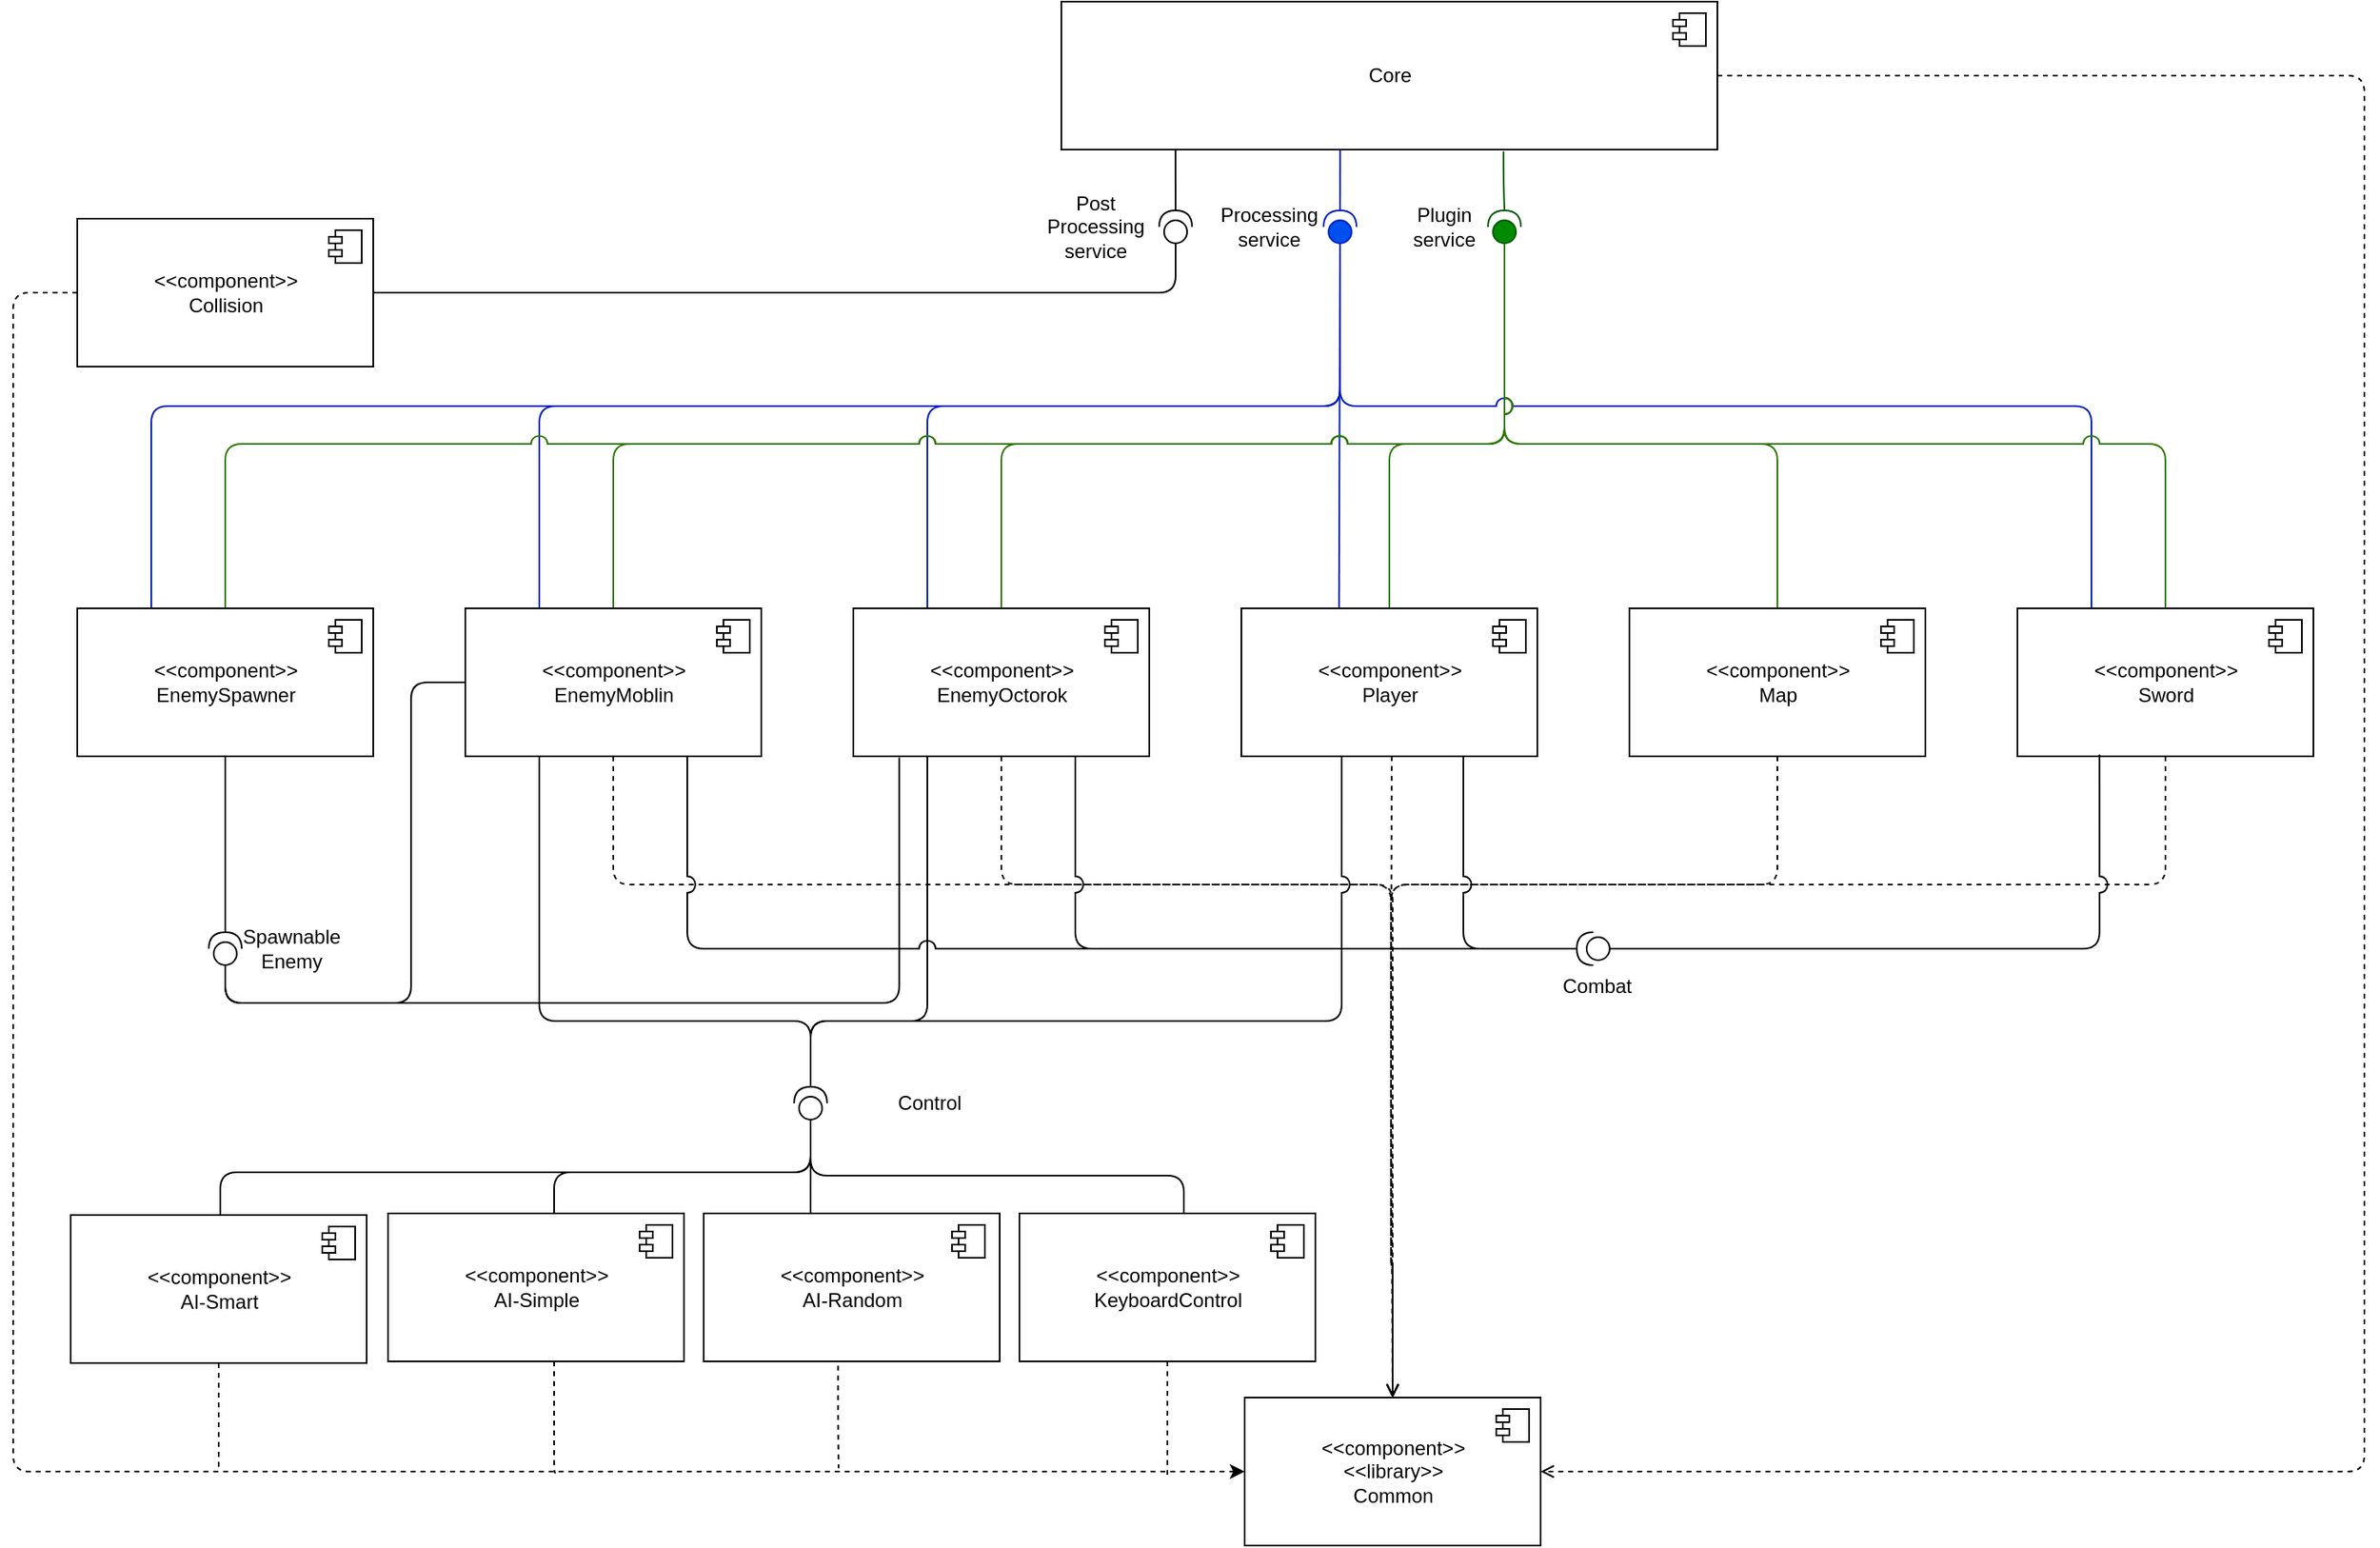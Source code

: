 <mxfile version="20.5.3" type="embed"><diagram id="fLNG6U10Jc3AvwP7Pfjn" name="Page-1"><mxGraphModel dx="98" dy="-1097" grid="0" gridSize="10" guides="1" tooltips="1" connect="1" arrows="1" fold="1" page="0" pageScale="1" pageWidth="827" pageHeight="1169" background="none" math="0" shadow="0"><root><mxCell id="0"/><mxCell id="1" parent="0"/><mxCell id="5lTu8dcaC-K2s0UTSZmU-24" style="edgeStyle=orthogonalEdgeStyle;html=1;exitX=0.674;exitY=1.013;exitDx=0;exitDy=0;entryX=1;entryY=0.5;entryDx=0;entryDy=0;entryPerimeter=0;strokeColor=#005700;endArrow=none;endFill=0;exitPerimeter=0;fillColor=#008a00;" parent="1" source="5lTu8dcaC-K2s0UTSZmU-1" target="5lTu8dcaC-K2s0UTSZmU-23" edge="1"><mxGeometry relative="1" as="geometry"/></mxCell><mxCell id="Dqz88kb-FHzcmxErnvod-14" style="edgeStyle=orthogonalEdgeStyle;html=1;dashed=1;endArrow=open;endFill=0;entryX=1;entryY=0.5;entryDx=0;entryDy=0;exitX=1;exitY=0.5;exitDx=0;exitDy=0;" parent="1" source="5lTu8dcaC-K2s0UTSZmU-1" target="8" edge="1"><mxGeometry relative="1" as="geometry"><mxPoint x="2411" y="2480" as="targetPoint"/><Array as="points"><mxPoint x="2345" y="1824"/><mxPoint x="2345" y="2673"/></Array></mxGeometry></mxCell><mxCell id="5lTu8dcaC-K2s0UTSZmU-1" value="Core" style="html=1;dropTarget=0;" parent="1" vertex="1"><mxGeometry x="1552.5" y="1779" width="399" height="90" as="geometry"/></mxCell><mxCell id="5lTu8dcaC-K2s0UTSZmU-2" value="" style="shape=module;jettyWidth=8;jettyHeight=4;" parent="5lTu8dcaC-K2s0UTSZmU-1" vertex="1"><mxGeometry x="1" width="20" height="20" relative="1" as="geometry"><mxPoint x="-27" y="7" as="offset"/></mxGeometry></mxCell><mxCell id="Dqz88kb-FHzcmxErnvod-9" style="edgeStyle=none;html=1;entryX=0.5;entryY=0;entryDx=0;entryDy=0;dashed=1;endArrow=open;endFill=0;exitX=0.508;exitY=0.998;exitDx=0;exitDy=0;exitPerimeter=0;" parent="1" source="5lTu8dcaC-K2s0UTSZmU-3" target="8" edge="1"><mxGeometry relative="1" as="geometry"><Array as="points"><mxPoint x="1753" y="2433"/></Array></mxGeometry></mxCell><mxCell id="57" style="edgeStyle=orthogonalEdgeStyle;jumpStyle=arc;jumpSize=10;html=1;exitX=0.33;exitY=0.004;exitDx=0;exitDy=0;endArrow=none;endFill=0;entryX=0;entryY=0.5;entryDx=0;entryDy=0;entryPerimeter=0;exitPerimeter=0;fillColor=#0050ef;strokeColor=#001DBC;" parent="1" source="5lTu8dcaC-K2s0UTSZmU-3" target="Dqz88kb-FHzcmxErnvod-2" edge="1"><mxGeometry relative="1" as="geometry"><mxPoint x="1754.667" y="1957.5" as="targetPoint"/><Array as="points"><mxPoint x="1722" y="2148"/></Array></mxGeometry></mxCell><mxCell id="63" style="edgeStyle=orthogonalEdgeStyle;jumpStyle=arc;jumpSize=10;html=1;endArrow=none;endFill=0;entryX=0;entryY=0.5;entryDx=0;entryDy=0;entryPerimeter=0;fillColor=#60a917;strokeColor=#2D7600;" parent="1" source="5lTu8dcaC-K2s0UTSZmU-3" target="5lTu8dcaC-K2s0UTSZmU-23" edge="1"><mxGeometry relative="1" as="geometry"><mxPoint x="1876.095" y="1907.667" as="targetPoint"/><Array as="points"><mxPoint x="1752" y="2048"/><mxPoint x="1822" y="2048"/></Array></mxGeometry></mxCell><mxCell id="5lTu8dcaC-K2s0UTSZmU-3" value="&amp;lt;&amp;lt;component&amp;gt;&amp;gt;&lt;br&gt;Player" style="html=1;dropTarget=0;" parent="1" vertex="1"><mxGeometry x="1662" y="2148" width="180" height="90" as="geometry"/></mxCell><mxCell id="5lTu8dcaC-K2s0UTSZmU-4" value="" style="shape=module;jettyWidth=8;jettyHeight=4;" parent="5lTu8dcaC-K2s0UTSZmU-3" vertex="1"><mxGeometry x="1" width="20" height="20" relative="1" as="geometry"><mxPoint x="-27" y="7" as="offset"/></mxGeometry></mxCell><mxCell id="5lTu8dcaC-K2s0UTSZmU-7" style="edgeStyle=none;html=1;exitX=1;exitY=0.5;exitDx=0;exitDy=0;exitPerimeter=0;endArrow=none;endFill=0;entryX=0.425;entryY=1.004;entryDx=0;entryDy=0;entryPerimeter=0;fillColor=#0050ef;strokeColor=#001DBC;" parent="1" source="Dqz88kb-FHzcmxErnvod-2" target="5lTu8dcaC-K2s0UTSZmU-1" edge="1"><mxGeometry relative="1" as="geometry"><mxPoint x="1753" y="1803" as="targetPoint"/></mxGeometry></mxCell><mxCell id="Dqz88kb-FHzcmxErnvod-2" value="" style="shape=providedRequiredInterface;html=1;verticalLabelPosition=bottom;rotation=-90;fillColor=#0050ef;fontColor=#ffffff;strokeColor=#001DBC;" parent="1" vertex="1"><mxGeometry x="1712" y="1906" width="20" height="20" as="geometry"/></mxCell><mxCell id="Dqz88kb-FHzcmxErnvod-10" style="edgeStyle=orthogonalEdgeStyle;html=1;entryX=0.5;entryY=0;entryDx=0;entryDy=0;dashed=1;endArrow=open;endFill=0;" parent="1" source="5lTu8dcaC-K2s0UTSZmU-9" target="8" edge="1"><mxGeometry relative="1" as="geometry"><Array as="points"><mxPoint x="1516" y="2316"/><mxPoint x="1753" y="2316"/><mxPoint x="1753" y="2548"/></Array></mxGeometry></mxCell><mxCell id="56" style="edgeStyle=orthogonalEdgeStyle;jumpStyle=arc;jumpSize=10;html=1;entryX=0;entryY=0.5;entryDx=0;entryDy=0;entryPerimeter=0;endArrow=none;endFill=0;exitX=0.25;exitY=0;exitDx=0;exitDy=0;fillColor=#0050ef;strokeColor=#001DBC;" parent="1" source="5lTu8dcaC-K2s0UTSZmU-9" target="Dqz88kb-FHzcmxErnvod-2" edge="1"><mxGeometry relative="1" as="geometry"><Array as="points"><mxPoint x="1471" y="2025"/><mxPoint x="1722" y="2025"/></Array></mxGeometry></mxCell><mxCell id="62" style="edgeStyle=orthogonalEdgeStyle;jumpStyle=arc;jumpSize=10;html=1;exitX=0.5;exitY=0;exitDx=0;exitDy=0;entryX=0;entryY=0.5;entryDx=0;entryDy=0;entryPerimeter=0;endArrow=none;endFill=0;fillColor=#60a917;strokeColor=#2D7600;" parent="1" source="5lTu8dcaC-K2s0UTSZmU-9" target="5lTu8dcaC-K2s0UTSZmU-23" edge="1"><mxGeometry relative="1" as="geometry"><Array as="points"><mxPoint x="1516" y="2048"/><mxPoint x="1822" y="2048"/></Array></mxGeometry></mxCell><mxCell id="173" style="edgeStyle=orthogonalEdgeStyle;rounded=1;orthogonalLoop=1;jettySize=auto;html=1;exitX=0.25;exitY=1;exitDx=0;exitDy=0;entryX=1;entryY=0.5;entryDx=0;entryDy=0;entryPerimeter=0;startArrow=none;startFill=0;endArrow=none;endFill=0;" edge="1" parent="1" source="5lTu8dcaC-K2s0UTSZmU-9" target="17"><mxGeometry relative="1" as="geometry"><Array as="points"><mxPoint x="1471" y="2399"/><mxPoint x="1400" y="2399"/></Array></mxGeometry></mxCell><mxCell id="175" style="edgeStyle=orthogonalEdgeStyle;rounded=1;orthogonalLoop=1;jettySize=auto;html=1;exitX=0.75;exitY=1;exitDx=0;exitDy=0;entryX=1;entryY=0.5;entryDx=0;entryDy=0;entryPerimeter=0;startArrow=none;startFill=0;endArrow=none;endFill=0;jumpStyle=arc;jumpSize=10;" edge="1" parent="1" source="5lTu8dcaC-K2s0UTSZmU-9" target="82"><mxGeometry relative="1" as="geometry"/></mxCell><mxCell id="5lTu8dcaC-K2s0UTSZmU-9" value="&amp;lt;&amp;lt;component&amp;gt;&amp;gt;&lt;br&gt;EnemyOctorok" style="html=1;dropTarget=0;" parent="1" vertex="1"><mxGeometry x="1426" y="2148" width="180" height="90" as="geometry"/></mxCell><mxCell id="5lTu8dcaC-K2s0UTSZmU-10" value="" style="shape=module;jettyWidth=8;jettyHeight=4;" parent="5lTu8dcaC-K2s0UTSZmU-9" vertex="1"><mxGeometry x="1" width="20" height="20" relative="1" as="geometry"><mxPoint x="-27" y="7" as="offset"/></mxGeometry></mxCell><mxCell id="Dqz88kb-FHzcmxErnvod-11" style="edgeStyle=orthogonalEdgeStyle;html=1;dashed=1;endArrow=open;endFill=0;entryX=0.5;entryY=0;entryDx=0;entryDy=0;" parent="1" source="5lTu8dcaC-K2s0UTSZmU-11" target="8" edge="1"><mxGeometry relative="1" as="geometry"><mxPoint x="1833.897" y="2397.966" as="targetPoint"/><Array as="points"><mxPoint x="1988" y="2316"/><mxPoint x="1753" y="2316"/><mxPoint x="1753" y="2548"/></Array></mxGeometry></mxCell><mxCell id="64" style="edgeStyle=orthogonalEdgeStyle;jumpStyle=arc;jumpSize=10;html=1;entryX=0;entryY=0.5;entryDx=0;entryDy=0;entryPerimeter=0;endArrow=none;endFill=0;fillColor=#60a917;strokeColor=#2D7600;" parent="1" source="5lTu8dcaC-K2s0UTSZmU-11" target="5lTu8dcaC-K2s0UTSZmU-23" edge="1"><mxGeometry relative="1" as="geometry"><Array as="points"><mxPoint x="1988" y="2048"/><mxPoint x="1822" y="2048"/></Array></mxGeometry></mxCell><mxCell id="5lTu8dcaC-K2s0UTSZmU-11" value="&amp;lt;&amp;lt;component&amp;gt;&amp;gt;&lt;br&gt;Map" style="html=1;dropTarget=0;" parent="1" vertex="1"><mxGeometry x="1898" y="2148" width="180" height="90" as="geometry"/></mxCell><mxCell id="5lTu8dcaC-K2s0UTSZmU-12" value="" style="shape=module;jettyWidth=8;jettyHeight=4;" parent="5lTu8dcaC-K2s0UTSZmU-11" vertex="1"><mxGeometry x="1" width="20" height="20" relative="1" as="geometry"><mxPoint x="-27" y="7" as="offset"/></mxGeometry></mxCell><mxCell id="Dqz88kb-FHzcmxErnvod-12" style="edgeStyle=orthogonalEdgeStyle;html=1;entryX=0.5;entryY=0;entryDx=0;entryDy=0;dashed=1;endArrow=open;endFill=0;" parent="1" source="5lTu8dcaC-K2s0UTSZmU-13" target="8" edge="1"><mxGeometry relative="1" as="geometry"><Array as="points"><mxPoint x="2224" y="2316"/><mxPoint x="1753" y="2316"/><mxPoint x="1753" y="2548"/></Array></mxGeometry></mxCell><mxCell id="59" style="edgeStyle=orthogonalEdgeStyle;jumpStyle=arc;jumpSize=10;html=1;exitX=0.25;exitY=0;exitDx=0;exitDy=0;entryX=0;entryY=0.5;entryDx=0;entryDy=0;entryPerimeter=0;endArrow=none;endFill=0;fillColor=#0050ef;strokeColor=#001DBC;" parent="1" source="5lTu8dcaC-K2s0UTSZmU-13" target="Dqz88kb-FHzcmxErnvod-2" edge="1"><mxGeometry relative="1" as="geometry"><Array as="points"><mxPoint x="2179" y="2025"/><mxPoint x="1722" y="2025"/></Array></mxGeometry></mxCell><mxCell id="65" style="edgeStyle=orthogonalEdgeStyle;jumpStyle=arc;jumpSize=10;html=1;entryX=0;entryY=0.5;entryDx=0;entryDy=0;entryPerimeter=0;endArrow=none;endFill=0;fillColor=#60a917;strokeColor=#2D7600;" parent="1" source="5lTu8dcaC-K2s0UTSZmU-13" target="5lTu8dcaC-K2s0UTSZmU-23" edge="1"><mxGeometry relative="1" as="geometry"><Array as="points"><mxPoint x="2224" y="2048"/><mxPoint x="1822" y="2048"/></Array></mxGeometry></mxCell><mxCell id="5lTu8dcaC-K2s0UTSZmU-13" value="&amp;lt;&amp;lt;component&amp;gt;&amp;gt;&lt;br&gt;Sword" style="html=1;dropTarget=0;" parent="1" vertex="1"><mxGeometry x="2134" y="2148" width="180" height="90" as="geometry"/></mxCell><mxCell id="5lTu8dcaC-K2s0UTSZmU-14" value="" style="shape=module;jettyWidth=8;jettyHeight=4;" parent="5lTu8dcaC-K2s0UTSZmU-13" vertex="1"><mxGeometry x="1" width="20" height="20" relative="1" as="geometry"><mxPoint x="-27" y="7" as="offset"/></mxGeometry></mxCell><mxCell id="Dqz88kb-FHzcmxErnvod-5" value="Processing service" style="text;html=1;strokeColor=none;fillColor=none;align=center;verticalAlign=middle;whiteSpace=wrap;rounded=0;" parent="1" vertex="1"><mxGeometry x="1642" y="1896.5" width="74" height="39" as="geometry"/></mxCell><mxCell id="Dqz88kb-FHzcmxErnvod-13" style="edgeStyle=orthogonalEdgeStyle;html=1;entryX=0.5;entryY=0;entryDx=0;entryDy=0;dashed=1;endArrow=open;endFill=0;" parent="1" source="5lTu8dcaC-K2s0UTSZmU-15" target="8" edge="1"><mxGeometry relative="1" as="geometry"><Array as="points"><mxPoint x="1280" y="2316"/><mxPoint x="1754" y="2316"/></Array></mxGeometry></mxCell><mxCell id="29" style="edgeStyle=orthogonalEdgeStyle;jumpStyle=arc;jumpSize=10;html=1;entryX=0;entryY=0.5;entryDx=0;entryDy=0;entryPerimeter=0;endArrow=none;endFill=0;" parent="1" source="5lTu8dcaC-K2s0UTSZmU-15" target="28" edge="1"><mxGeometry relative="1" as="geometry"><Array as="points"><mxPoint x="1157" y="2193"/><mxPoint x="1157" y="2388"/><mxPoint x="1044" y="2388"/></Array></mxGeometry></mxCell><mxCell id="61" style="edgeStyle=orthogonalEdgeStyle;jumpStyle=arc;jumpSize=10;html=1;exitX=0.5;exitY=0;exitDx=0;exitDy=0;entryX=0;entryY=0.5;entryDx=0;entryDy=0;entryPerimeter=0;endArrow=none;endFill=0;fillColor=#60a917;strokeColor=#2D7600;" parent="1" source="5lTu8dcaC-K2s0UTSZmU-15" target="5lTu8dcaC-K2s0UTSZmU-23" edge="1"><mxGeometry relative="1" as="geometry"><Array as="points"><mxPoint x="1280" y="2048"/><mxPoint x="1822" y="2048"/></Array></mxGeometry></mxCell><mxCell id="73" style="edgeStyle=orthogonalEdgeStyle;jumpStyle=arc;jumpSize=10;html=1;exitX=0.25;exitY=0;exitDx=0;exitDy=0;entryX=0;entryY=0.5;entryDx=0;entryDy=0;entryPerimeter=0;endArrow=none;endFill=0;fillColor=#0050ef;strokeColor=#001DBC;" parent="1" source="5lTu8dcaC-K2s0UTSZmU-15" target="Dqz88kb-FHzcmxErnvod-2" edge="1"><mxGeometry relative="1" as="geometry"><Array as="points"><mxPoint x="1235" y="2025"/><mxPoint x="1722" y="2025"/></Array></mxGeometry></mxCell><mxCell id="93" style="edgeStyle=orthogonalEdgeStyle;jumpStyle=arc;jumpSize=10;html=1;exitX=0.75;exitY=1;exitDx=0;exitDy=0;entryX=1;entryY=0.5;entryDx=0;entryDy=0;entryPerimeter=0;endArrow=none;endFill=0;" parent="1" source="5lTu8dcaC-K2s0UTSZmU-15" target="82" edge="1"><mxGeometry relative="1" as="geometry"/></mxCell><mxCell id="5lTu8dcaC-K2s0UTSZmU-15" value="&amp;lt;&amp;lt;component&amp;gt;&amp;gt;&lt;br&gt;EnemyMoblin" style="html=1;dropTarget=0;" parent="1" vertex="1"><mxGeometry x="1190" y="2148" width="180" height="90" as="geometry"/></mxCell><mxCell id="5lTu8dcaC-K2s0UTSZmU-16" value="" style="shape=module;jettyWidth=8;jettyHeight=4;" parent="5lTu8dcaC-K2s0UTSZmU-15" vertex="1"><mxGeometry x="1" width="20" height="20" relative="1" as="geometry"><mxPoint x="-27" y="7" as="offset"/></mxGeometry></mxCell><mxCell id="96" style="edgeStyle=orthogonalEdgeStyle;jumpStyle=arc;jumpSize=10;html=1;entryX=0;entryY=0.5;entryDx=0;entryDy=0;endArrow=classic;endFill=1;dashed=1;startArrow=none;startFill=0;" parent="1" source="5" target="8" edge="1"><mxGeometry relative="1" as="geometry"><Array as="points"><mxPoint x="915" y="1956"/><mxPoint x="915" y="2673"/></Array></mxGeometry></mxCell><mxCell id="97" style="edgeStyle=orthogonalEdgeStyle;jumpStyle=arc;jumpSize=10;html=1;entryX=0;entryY=0.5;entryDx=0;entryDy=0;entryPerimeter=0;endArrow=none;endFill=0;" parent="1" source="5" target="Dqz88kb-FHzcmxErnvod-7" edge="1"><mxGeometry relative="1" as="geometry"/></mxCell><mxCell id="5" value="&amp;lt;&amp;lt;component&amp;gt;&amp;gt;&lt;br&gt;Collision" style="html=1;dropTarget=0;" parent="1" vertex="1"><mxGeometry x="954" y="1911" width="180" height="90" as="geometry"/></mxCell><mxCell id="6" value="" style="shape=module;jettyWidth=8;jettyHeight=4;" parent="5" vertex="1"><mxGeometry x="1" width="20" height="20" relative="1" as="geometry"><mxPoint x="-27" y="7" as="offset"/></mxGeometry></mxCell><mxCell id="s5my0ecmpizXD4HZRtwD-12" style="edgeStyle=none;html=1;entryX=0.174;entryY=1.004;entryDx=0;entryDy=0;endArrow=none;endFill=0;entryPerimeter=0;" parent="1" source="Dqz88kb-FHzcmxErnvod-7" target="5lTu8dcaC-K2s0UTSZmU-1" edge="1"><mxGeometry relative="1" as="geometry"/></mxCell><mxCell id="Dqz88kb-FHzcmxErnvod-7" value="" style="shape=providedRequiredInterface;html=1;verticalLabelPosition=bottom;rotation=-90;" parent="1" vertex="1"><mxGeometry x="1612" y="1906" width="20" height="20" as="geometry"/></mxCell><mxCell id="Dqz88kb-FHzcmxErnvod-8" value="Post&lt;br&gt;Processing service" style="text;html=1;strokeColor=none;fillColor=none;align=center;verticalAlign=middle;whiteSpace=wrap;rounded=0;" parent="1" vertex="1"><mxGeometry x="1533" y="1893" width="81" height="46" as="geometry"/></mxCell><mxCell id="5lTu8dcaC-K2s0UTSZmU-23" value="" style="shape=providedRequiredInterface;html=1;verticalLabelPosition=bottom;rotation=-90;fillColor=#008a00;fontColor=#ffffff;strokeColor=#005700;" parent="1" vertex="1"><mxGeometry x="1812" y="1906" width="20" height="20" as="geometry"/></mxCell><mxCell id="5lTu8dcaC-K2s0UTSZmU-25" value="Plugin service" style="text;html=1;strokeColor=none;fillColor=none;align=center;verticalAlign=middle;whiteSpace=wrap;rounded=0;" parent="1" vertex="1"><mxGeometry x="1759" y="1896.5" width="53" height="39" as="geometry"/></mxCell><mxCell id="8" value="&amp;lt;&amp;lt;component&amp;gt;&amp;gt;&lt;br&gt;&amp;lt;&amp;lt;library&amp;gt;&amp;gt;&lt;br&gt;Common" style="html=1;dropTarget=0;" parent="1" vertex="1"><mxGeometry x="1664" y="2628" width="180" height="90" as="geometry"/></mxCell><mxCell id="9" value="" style="shape=module;jettyWidth=8;jettyHeight=4;" parent="8" vertex="1"><mxGeometry x="1" width="20" height="20" relative="1" as="geometry"><mxPoint x="-27" y="7" as="offset"/></mxGeometry></mxCell><mxCell id="18" style="edgeStyle=orthogonalEdgeStyle;html=1;entryX=0;entryY=0.5;entryDx=0;entryDy=0;entryPerimeter=0;endArrow=none;endFill=0;" parent="1" source="10" target="17" edge="1"><mxGeometry relative="1" as="geometry"><Array as="points"><mxPoint x="1627" y="2493"/><mxPoint x="1400" y="2493"/></Array></mxGeometry></mxCell><mxCell id="164" style="edgeStyle=orthogonalEdgeStyle;rounded=1;orthogonalLoop=1;jettySize=auto;html=1;startArrow=none;startFill=0;endArrow=none;endFill=0;dashed=1;" edge="1" parent="1" source="10"><mxGeometry relative="1" as="geometry"><mxPoint x="1617" y="2675" as="targetPoint"/><Array as="points"><mxPoint x="1617" y="2671"/></Array></mxGeometry></mxCell><mxCell id="10" value="&amp;lt;&amp;lt;component&amp;gt;&amp;gt;&lt;br&gt;KeyboardControl" style="html=1;dropTarget=0;" parent="1" vertex="1"><mxGeometry x="1527" y="2516" width="180" height="90" as="geometry"/></mxCell><mxCell id="11" value="" style="shape=module;jettyWidth=8;jettyHeight=4;" parent="10" vertex="1"><mxGeometry x="1" width="20" height="20" relative="1" as="geometry"><mxPoint x="-27" y="7" as="offset"/></mxGeometry></mxCell><mxCell id="12" value="&amp;lt;&amp;lt;component&amp;gt;&amp;gt;&lt;br&gt;AI-Random" style="html=1;dropTarget=0;" parent="1" vertex="1"><mxGeometry x="1335" y="2516" width="180" height="90" as="geometry"/></mxCell><mxCell id="20" style="edgeStyle=orthogonalEdgeStyle;html=1;entryX=0.339;entryY=1.002;entryDx=0;entryDy=0;endArrow=none;endFill=0;jumpStyle=arc;jumpSize=10;entryPerimeter=0;" parent="1" source="17" target="5lTu8dcaC-K2s0UTSZmU-3" edge="1"><mxGeometry relative="1" as="geometry"><Array as="points"><mxPoint x="1400" y="2399"/><mxPoint x="1723" y="2399"/></Array></mxGeometry></mxCell><mxCell id="21" style="edgeStyle=orthogonalEdgeStyle;jumpStyle=arc;jumpSize=10;html=1;exitX=1;exitY=0.5;exitDx=0;exitDy=0;exitPerimeter=0;entryX=0.25;entryY=1;entryDx=0;entryDy=0;endArrow=none;endFill=0;" parent="1" source="17" target="5lTu8dcaC-K2s0UTSZmU-15" edge="1"><mxGeometry relative="1" as="geometry"><Array as="points"><mxPoint x="1400" y="2399"/><mxPoint x="1235" y="2399"/></Array></mxGeometry></mxCell><mxCell id="119" style="edgeStyle=orthogonalEdgeStyle;rounded=1;orthogonalLoop=1;jettySize=auto;html=1;entryX=0.564;entryY=0.002;entryDx=0;entryDy=0;entryPerimeter=0;strokeWidth=1;endArrow=none;endFill=0;" parent="1" source="17" target="110" edge="1"><mxGeometry relative="1" as="geometry"><Array as="points"><mxPoint x="1400" y="2491"/><mxPoint x="1244" y="2491"/><mxPoint x="1244" y="2516"/></Array></mxGeometry></mxCell><mxCell id="123" style="edgeStyle=orthogonalEdgeStyle;rounded=1;orthogonalLoop=1;jettySize=auto;html=1;strokeWidth=1;endArrow=none;endFill=0;" parent="1" source="17" target="113" edge="1"><mxGeometry relative="1" as="geometry"><Array as="points"><mxPoint x="1400" y="2491"/><mxPoint x="1041" y="2491"/></Array></mxGeometry></mxCell><mxCell id="161" style="edgeStyle=orthogonalEdgeStyle;rounded=1;orthogonalLoop=1;jettySize=auto;html=1;startArrow=none;startFill=0;endArrow=none;endFill=0;entryX=0.361;entryY=0.004;entryDx=0;entryDy=0;entryPerimeter=0;" edge="1" parent="1" source="17" target="12"><mxGeometry relative="1" as="geometry"><mxPoint x="1418" y="2508" as="targetPoint"/><Array as="points"/></mxGeometry></mxCell><mxCell id="17" value="" style="shape=providedRequiredInterface;html=1;verticalLabelPosition=bottom;sketch=0;rotation=-90;" parent="1" vertex="1"><mxGeometry x="1390" y="2439" width="20" height="20" as="geometry"/></mxCell><mxCell id="22" value="Control" style="text;html=1;strokeColor=none;fillColor=none;align=center;verticalAlign=middle;whiteSpace=wrap;rounded=0;" parent="1" vertex="1"><mxGeometry x="1432" y="2426" width="81" height="46" as="geometry"/></mxCell><mxCell id="54" style="edgeStyle=orthogonalEdgeStyle;jumpStyle=arc;jumpSize=10;html=1;exitX=0.25;exitY=0;exitDx=0;exitDy=0;entryX=0;entryY=0.5;entryDx=0;entryDy=0;entryPerimeter=0;endArrow=none;endFill=0;fillColor=#0050ef;strokeColor=#001DBC;" parent="1" source="25" target="Dqz88kb-FHzcmxErnvod-2" edge="1"><mxGeometry relative="1" as="geometry"><Array as="points"><mxPoint x="999" y="2025"/><mxPoint x="1722" y="2025"/></Array></mxGeometry></mxCell><mxCell id="60" style="edgeStyle=orthogonalEdgeStyle;jumpStyle=arc;jumpSize=10;html=1;entryX=0;entryY=0.5;entryDx=0;entryDy=0;entryPerimeter=0;endArrow=none;endFill=0;fillColor=#60a917;strokeColor=#2D7600;" parent="1" source="25" target="5lTu8dcaC-K2s0UTSZmU-23" edge="1"><mxGeometry relative="1" as="geometry"><Array as="points"><mxPoint x="1044" y="2048"/><mxPoint x="1822" y="2048"/></Array></mxGeometry></mxCell><mxCell id="25" value="&amp;lt;&amp;lt;component&amp;gt;&amp;gt;&lt;br&gt;EnemySpawner" style="html=1;dropTarget=0;" parent="1" vertex="1"><mxGeometry x="954" y="2148" width="180" height="90" as="geometry"/></mxCell><mxCell id="26" value="" style="shape=module;jettyWidth=8;jettyHeight=4;" parent="25" vertex="1"><mxGeometry x="1" width="20" height="20" relative="1" as="geometry"><mxPoint x="-27" y="7" as="offset"/></mxGeometry></mxCell><mxCell id="30" style="edgeStyle=orthogonalEdgeStyle;jumpStyle=arc;jumpSize=10;html=1;entryX=0.5;entryY=1;entryDx=0;entryDy=0;endArrow=none;endFill=0;" parent="1" source="28" target="25" edge="1"><mxGeometry relative="1" as="geometry"/></mxCell><mxCell id="28" value="" style="shape=providedRequiredInterface;html=1;verticalLabelPosition=bottom;sketch=0;rotation=-90;" parent="1" vertex="1"><mxGeometry x="1034" y="2345" width="20" height="20" as="geometry"/></mxCell><mxCell id="178" style="edgeStyle=orthogonalEdgeStyle;rounded=1;jumpStyle=none;jumpSize=10;orthogonalLoop=1;jettySize=auto;html=1;exitX=0;exitY=0.75;exitDx=0;exitDy=0;entryX=0.155;entryY=1.009;entryDx=0;entryDy=0;entryPerimeter=0;startArrow=none;startFill=0;endArrow=none;endFill=0;" edge="1" parent="1" source="34" target="5lTu8dcaC-K2s0UTSZmU-9"><mxGeometry relative="1" as="geometry"><Array as="points"><mxPoint x="1044" y="2388"/><mxPoint x="1454" y="2388"/></Array></mxGeometry></mxCell><mxCell id="34" value="Spawnable Enemy" style="text;html=1;strokeColor=none;fillColor=none;align=center;verticalAlign=middle;whiteSpace=wrap;rounded=0;" parent="1" vertex="1"><mxGeometry x="1044" y="2332" width="81" height="46" as="geometry"/></mxCell><mxCell id="94" style="edgeStyle=orthogonalEdgeStyle;jumpStyle=arc;jumpSize=10;html=1;exitX=0;exitY=0.5;exitDx=0;exitDy=0;exitPerimeter=0;entryX=0.277;entryY=0.987;entryDx=0;entryDy=0;entryPerimeter=0;endArrow=none;endFill=0;" parent="1" source="82" target="5lTu8dcaC-K2s0UTSZmU-13" edge="1"><mxGeometry relative="1" as="geometry"/></mxCell><mxCell id="82" value="" style="shape=providedRequiredInterface;html=1;verticalLabelPosition=bottom;sketch=0;rotation=-180;" parent="1" vertex="1"><mxGeometry x="1866" y="2345" width="20" height="20" as="geometry"/></mxCell><mxCell id="85" value="Combat" style="text;html=1;strokeColor=none;fillColor=none;align=center;verticalAlign=middle;whiteSpace=wrap;rounded=0;" parent="1" vertex="1"><mxGeometry x="1838" y="2355" width="81" height="46" as="geometry"/></mxCell><mxCell id="92" style="edgeStyle=orthogonalEdgeStyle;jumpStyle=arc;jumpSize=10;html=1;exitX=0.75;exitY=1;exitDx=0;exitDy=0;entryX=1;entryY=0.5;entryDx=0;entryDy=0;entryPerimeter=0;endArrow=none;endFill=0;" parent="1" source="5lTu8dcaC-K2s0UTSZmU-3" target="82" edge="1"><mxGeometry relative="1" as="geometry"/></mxCell><mxCell id="148" style="edgeStyle=orthogonalEdgeStyle;rounded=1;orthogonalLoop=1;jettySize=auto;html=1;dashed=1;strokeWidth=1;startArrow=none;startFill=0;endArrow=none;endFill=0;" parent="1" source="110" edge="1"><mxGeometry relative="1" as="geometry"><mxPoint x="1245" y="2673.711" as="targetPoint"/><Array as="points"><mxPoint x="1244" y="2674"/></Array></mxGeometry></mxCell><mxCell id="110" value="&amp;lt;&amp;lt;component&amp;gt;&amp;gt;&lt;br&gt;AI-Simple" style="html=1;dropTarget=0;" parent="1" vertex="1"><mxGeometry x="1143" y="2516" width="180" height="90" as="geometry"/></mxCell><mxCell id="111" value="" style="shape=module;jettyWidth=8;jettyHeight=4;" parent="110" vertex="1"><mxGeometry x="1" width="20" height="20" relative="1" as="geometry"><mxPoint x="-27" y="7" as="offset"/></mxGeometry></mxCell><mxCell id="154" style="edgeStyle=orthogonalEdgeStyle;rounded=1;orthogonalLoop=1;jettySize=auto;html=1;dashed=1;strokeWidth=1;startArrow=none;startFill=0;endArrow=none;endFill=0;exitX=0.454;exitY=1.029;exitDx=0;exitDy=0;exitPerimeter=0;" parent="1" source="12" edge="1"><mxGeometry relative="1" as="geometry"><mxPoint x="1417" y="2671" as="targetPoint"/><mxPoint x="1383" y="2588" as="sourcePoint"/></mxGeometry></mxCell><mxCell id="142" style="edgeStyle=orthogonalEdgeStyle;rounded=1;orthogonalLoop=1;jettySize=auto;html=1;dashed=1;strokeWidth=1;startArrow=none;startFill=0;endArrow=none;endFill=0;" parent="1" source="113" edge="1"><mxGeometry relative="1" as="geometry"><mxPoint x="1040" y="2673" as="targetPoint"/><Array as="points"><mxPoint x="1040" y="2672"/></Array></mxGeometry></mxCell><mxCell id="113" value="&amp;lt;&amp;lt;component&amp;gt;&amp;gt;&lt;br&gt;AI-Smart" style="html=1;dropTarget=0;" parent="1" vertex="1"><mxGeometry x="950" y="2517" width="180" height="90" as="geometry"/></mxCell><mxCell id="114" value="" style="shape=module;jettyWidth=8;jettyHeight=4;" parent="113" vertex="1"><mxGeometry x="1" width="20" height="20" relative="1" as="geometry"><mxPoint x="-27" y="7" as="offset"/></mxGeometry></mxCell><mxCell id="179" value="" style="shape=module;jettyWidth=8;jettyHeight=4;" vertex="1" parent="1"><mxGeometry x="1486" y="2523" width="20" height="20" as="geometry"/></mxCell></root></mxGraphModel></diagram></mxfile>